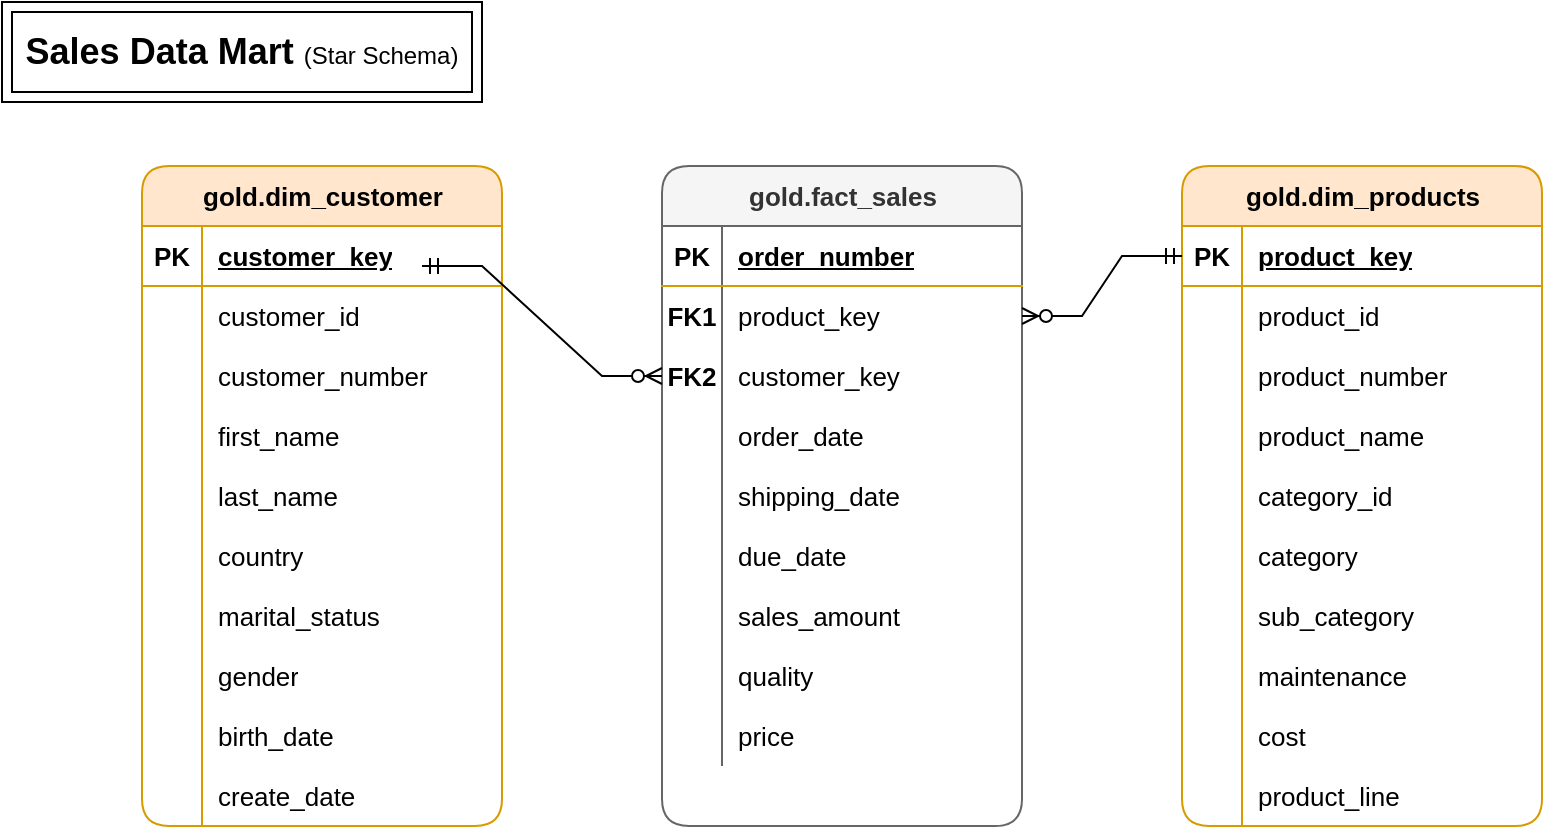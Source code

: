 <mxfile version="28.2.5">
  <diagram name="Page-1" id="PRpMcFF9OOSO5VmihNvh">
    <mxGraphModel dx="1095" dy="521" grid="1" gridSize="10" guides="1" tooltips="1" connect="1" arrows="1" fold="1" page="1" pageScale="1" pageWidth="850" pageHeight="1100" math="0" shadow="0">
      <root>
        <mxCell id="0" />
        <mxCell id="1" parent="0" />
        <mxCell id="oU8qnAggfV0348n2DTJH-1" value="gold.dim_customer" style="shape=table;startSize=30;container=1;collapsible=1;childLayout=tableLayout;fixedRows=1;rowLines=0;fontStyle=1;align=center;resizeLast=1;html=1;rounded=1;fillColor=#ffe6cc;strokeColor=#d79b00;fontSize=13;" vertex="1" parent="1">
          <mxGeometry x="80" y="110" width="180" height="330" as="geometry" />
        </mxCell>
        <mxCell id="oU8qnAggfV0348n2DTJH-2" value="" style="shape=tableRow;horizontal=0;startSize=0;swimlaneHead=0;swimlaneBody=0;fillColor=none;collapsible=0;dropTarget=0;points=[[0,0.5],[1,0.5]];portConstraint=eastwest;top=0;left=0;right=0;bottom=1;strokeColor=#d79b00;fontSize=13;" vertex="1" parent="oU8qnAggfV0348n2DTJH-1">
          <mxGeometry y="30" width="180" height="30" as="geometry" />
        </mxCell>
        <mxCell id="oU8qnAggfV0348n2DTJH-3" value="PK" style="shape=partialRectangle;connectable=0;fillColor=none;top=0;left=0;bottom=0;right=0;fontStyle=1;overflow=hidden;whiteSpace=wrap;html=1;strokeColor=#d79b00;fontSize=13;" vertex="1" parent="oU8qnAggfV0348n2DTJH-2">
          <mxGeometry width="30" height="30" as="geometry">
            <mxRectangle width="30" height="30" as="alternateBounds" />
          </mxGeometry>
        </mxCell>
        <mxCell id="oU8qnAggfV0348n2DTJH-4" value="customer_key" style="shape=partialRectangle;connectable=0;fillColor=none;top=0;left=0;bottom=0;right=0;align=left;spacingLeft=6;fontStyle=5;overflow=hidden;whiteSpace=wrap;html=1;strokeColor=#d79b00;fontSize=13;" vertex="1" parent="oU8qnAggfV0348n2DTJH-2">
          <mxGeometry x="30" width="150" height="30" as="geometry">
            <mxRectangle width="150" height="30" as="alternateBounds" />
          </mxGeometry>
        </mxCell>
        <mxCell id="oU8qnAggfV0348n2DTJH-5" value="" style="shape=tableRow;horizontal=0;startSize=0;swimlaneHead=0;swimlaneBody=0;fillColor=none;collapsible=0;dropTarget=0;points=[[0,0.5],[1,0.5]];portConstraint=eastwest;top=0;left=0;right=0;bottom=0;strokeColor=#d79b00;fontSize=13;" vertex="1" parent="oU8qnAggfV0348n2DTJH-1">
          <mxGeometry y="60" width="180" height="30" as="geometry" />
        </mxCell>
        <mxCell id="oU8qnAggfV0348n2DTJH-6" value="" style="shape=partialRectangle;connectable=0;fillColor=none;top=0;left=0;bottom=0;right=0;editable=1;overflow=hidden;whiteSpace=wrap;html=1;strokeColor=#d79b00;fontSize=13;" vertex="1" parent="oU8qnAggfV0348n2DTJH-5">
          <mxGeometry width="30" height="30" as="geometry">
            <mxRectangle width="30" height="30" as="alternateBounds" />
          </mxGeometry>
        </mxCell>
        <mxCell id="oU8qnAggfV0348n2DTJH-7" value="customer_id" style="shape=partialRectangle;connectable=0;fillColor=none;top=0;left=0;bottom=0;right=0;align=left;spacingLeft=6;overflow=hidden;whiteSpace=wrap;html=1;strokeColor=#d79b00;fontSize=13;" vertex="1" parent="oU8qnAggfV0348n2DTJH-5">
          <mxGeometry x="30" width="150" height="30" as="geometry">
            <mxRectangle width="150" height="30" as="alternateBounds" />
          </mxGeometry>
        </mxCell>
        <mxCell id="oU8qnAggfV0348n2DTJH-8" value="" style="shape=tableRow;horizontal=0;startSize=0;swimlaneHead=0;swimlaneBody=0;fillColor=none;collapsible=0;dropTarget=0;points=[[0,0.5],[1,0.5]];portConstraint=eastwest;top=0;left=0;right=0;bottom=0;strokeColor=#d79b00;fontSize=13;" vertex="1" parent="oU8qnAggfV0348n2DTJH-1">
          <mxGeometry y="90" width="180" height="30" as="geometry" />
        </mxCell>
        <mxCell id="oU8qnAggfV0348n2DTJH-9" value="" style="shape=partialRectangle;connectable=0;fillColor=none;top=0;left=0;bottom=0;right=0;editable=1;overflow=hidden;whiteSpace=wrap;html=1;strokeColor=#d79b00;fontSize=13;" vertex="1" parent="oU8qnAggfV0348n2DTJH-8">
          <mxGeometry width="30" height="30" as="geometry">
            <mxRectangle width="30" height="30" as="alternateBounds" />
          </mxGeometry>
        </mxCell>
        <mxCell id="oU8qnAggfV0348n2DTJH-10" value="customer_number" style="shape=partialRectangle;connectable=0;fillColor=none;top=0;left=0;bottom=0;right=0;align=left;spacingLeft=6;overflow=hidden;whiteSpace=wrap;html=1;strokeColor=#d79b00;fontSize=13;" vertex="1" parent="oU8qnAggfV0348n2DTJH-8">
          <mxGeometry x="30" width="150" height="30" as="geometry">
            <mxRectangle width="150" height="30" as="alternateBounds" />
          </mxGeometry>
        </mxCell>
        <mxCell id="oU8qnAggfV0348n2DTJH-11" value="" style="shape=tableRow;horizontal=0;startSize=0;swimlaneHead=0;swimlaneBody=0;fillColor=none;collapsible=0;dropTarget=0;points=[[0,0.5],[1,0.5]];portConstraint=eastwest;top=0;left=0;right=0;bottom=0;strokeColor=#d79b00;fontSize=13;" vertex="1" parent="oU8qnAggfV0348n2DTJH-1">
          <mxGeometry y="120" width="180" height="30" as="geometry" />
        </mxCell>
        <mxCell id="oU8qnAggfV0348n2DTJH-12" value="" style="shape=partialRectangle;connectable=0;fillColor=none;top=0;left=0;bottom=0;right=0;editable=1;overflow=hidden;whiteSpace=wrap;html=1;strokeColor=#d79b00;fontSize=13;" vertex="1" parent="oU8qnAggfV0348n2DTJH-11">
          <mxGeometry width="30" height="30" as="geometry">
            <mxRectangle width="30" height="30" as="alternateBounds" />
          </mxGeometry>
        </mxCell>
        <mxCell id="oU8qnAggfV0348n2DTJH-13" value="first_name" style="shape=partialRectangle;connectable=0;fillColor=none;top=0;left=0;bottom=0;right=0;align=left;spacingLeft=6;overflow=hidden;whiteSpace=wrap;html=1;strokeColor=#d79b00;fontSize=13;" vertex="1" parent="oU8qnAggfV0348n2DTJH-11">
          <mxGeometry x="30" width="150" height="30" as="geometry">
            <mxRectangle width="150" height="30" as="alternateBounds" />
          </mxGeometry>
        </mxCell>
        <mxCell id="oU8qnAggfV0348n2DTJH-15" value="" style="shape=tableRow;horizontal=0;startSize=0;swimlaneHead=0;swimlaneBody=0;fillColor=none;collapsible=0;dropTarget=0;points=[[0,0.5],[1,0.5]];portConstraint=eastwest;top=0;left=0;right=0;bottom=0;strokeColor=#d79b00;fontSize=13;" vertex="1" parent="oU8qnAggfV0348n2DTJH-1">
          <mxGeometry y="150" width="180" height="30" as="geometry" />
        </mxCell>
        <mxCell id="oU8qnAggfV0348n2DTJH-16" value="" style="shape=partialRectangle;connectable=0;fillColor=none;top=0;left=0;bottom=0;right=0;editable=1;overflow=hidden;whiteSpace=wrap;html=1;strokeColor=#d79b00;fontSize=13;" vertex="1" parent="oU8qnAggfV0348n2DTJH-15">
          <mxGeometry width="30" height="30" as="geometry">
            <mxRectangle width="30" height="30" as="alternateBounds" />
          </mxGeometry>
        </mxCell>
        <mxCell id="oU8qnAggfV0348n2DTJH-17" value="last_name" style="shape=partialRectangle;connectable=0;fillColor=none;top=0;left=0;bottom=0;right=0;align=left;spacingLeft=6;overflow=hidden;whiteSpace=wrap;html=1;strokeColor=#d79b00;fontSize=13;" vertex="1" parent="oU8qnAggfV0348n2DTJH-15">
          <mxGeometry x="30" width="150" height="30" as="geometry">
            <mxRectangle width="150" height="30" as="alternateBounds" />
          </mxGeometry>
        </mxCell>
        <mxCell id="oU8qnAggfV0348n2DTJH-18" value="" style="shape=tableRow;horizontal=0;startSize=0;swimlaneHead=0;swimlaneBody=0;fillColor=none;collapsible=0;dropTarget=0;points=[[0,0.5],[1,0.5]];portConstraint=eastwest;top=0;left=0;right=0;bottom=0;strokeColor=#d79b00;fontSize=13;" vertex="1" parent="oU8qnAggfV0348n2DTJH-1">
          <mxGeometry y="180" width="180" height="30" as="geometry" />
        </mxCell>
        <mxCell id="oU8qnAggfV0348n2DTJH-19" value="" style="shape=partialRectangle;connectable=0;fillColor=none;top=0;left=0;bottom=0;right=0;editable=1;overflow=hidden;whiteSpace=wrap;html=1;strokeColor=#d79b00;fontSize=13;" vertex="1" parent="oU8qnAggfV0348n2DTJH-18">
          <mxGeometry width="30" height="30" as="geometry">
            <mxRectangle width="30" height="30" as="alternateBounds" />
          </mxGeometry>
        </mxCell>
        <mxCell id="oU8qnAggfV0348n2DTJH-20" value="country" style="shape=partialRectangle;connectable=0;fillColor=none;top=0;left=0;bottom=0;right=0;align=left;spacingLeft=6;overflow=hidden;whiteSpace=wrap;html=1;strokeColor=#d79b00;fontSize=13;" vertex="1" parent="oU8qnAggfV0348n2DTJH-18">
          <mxGeometry x="30" width="150" height="30" as="geometry">
            <mxRectangle width="150" height="30" as="alternateBounds" />
          </mxGeometry>
        </mxCell>
        <mxCell id="oU8qnAggfV0348n2DTJH-21" value="" style="shape=tableRow;horizontal=0;startSize=0;swimlaneHead=0;swimlaneBody=0;fillColor=none;collapsible=0;dropTarget=0;points=[[0,0.5],[1,0.5]];portConstraint=eastwest;top=0;left=0;right=0;bottom=0;strokeColor=#d79b00;fontSize=13;" vertex="1" parent="oU8qnAggfV0348n2DTJH-1">
          <mxGeometry y="210" width="180" height="30" as="geometry" />
        </mxCell>
        <mxCell id="oU8qnAggfV0348n2DTJH-22" value="" style="shape=partialRectangle;connectable=0;fillColor=none;top=0;left=0;bottom=0;right=0;editable=1;overflow=hidden;whiteSpace=wrap;html=1;strokeColor=#d79b00;fontSize=13;" vertex="1" parent="oU8qnAggfV0348n2DTJH-21">
          <mxGeometry width="30" height="30" as="geometry">
            <mxRectangle width="30" height="30" as="alternateBounds" />
          </mxGeometry>
        </mxCell>
        <mxCell id="oU8qnAggfV0348n2DTJH-23" value="marital_status" style="shape=partialRectangle;connectable=0;fillColor=none;top=0;left=0;bottom=0;right=0;align=left;spacingLeft=6;overflow=hidden;whiteSpace=wrap;html=1;strokeColor=#d79b00;fontSize=13;" vertex="1" parent="oU8qnAggfV0348n2DTJH-21">
          <mxGeometry x="30" width="150" height="30" as="geometry">
            <mxRectangle width="150" height="30" as="alternateBounds" />
          </mxGeometry>
        </mxCell>
        <mxCell id="oU8qnAggfV0348n2DTJH-27" value="" style="shape=tableRow;horizontal=0;startSize=0;swimlaneHead=0;swimlaneBody=0;fillColor=none;collapsible=0;dropTarget=0;points=[[0,0.5],[1,0.5]];portConstraint=eastwest;top=0;left=0;right=0;bottom=0;strokeColor=#d79b00;fontSize=13;" vertex="1" parent="oU8qnAggfV0348n2DTJH-1">
          <mxGeometry y="240" width="180" height="30" as="geometry" />
        </mxCell>
        <mxCell id="oU8qnAggfV0348n2DTJH-28" value="" style="shape=partialRectangle;connectable=0;fillColor=none;top=0;left=0;bottom=0;right=0;editable=1;overflow=hidden;whiteSpace=wrap;html=1;strokeColor=#d79b00;fontSize=13;" vertex="1" parent="oU8qnAggfV0348n2DTJH-27">
          <mxGeometry width="30" height="30" as="geometry">
            <mxRectangle width="30" height="30" as="alternateBounds" />
          </mxGeometry>
        </mxCell>
        <mxCell id="oU8qnAggfV0348n2DTJH-29" value="gender" style="shape=partialRectangle;connectable=0;fillColor=none;top=0;left=0;bottom=0;right=0;align=left;spacingLeft=6;overflow=hidden;whiteSpace=wrap;html=1;strokeColor=#d79b00;fontSize=13;" vertex="1" parent="oU8qnAggfV0348n2DTJH-27">
          <mxGeometry x="30" width="150" height="30" as="geometry">
            <mxRectangle width="150" height="30" as="alternateBounds" />
          </mxGeometry>
        </mxCell>
        <mxCell id="oU8qnAggfV0348n2DTJH-30" value="" style="shape=tableRow;horizontal=0;startSize=0;swimlaneHead=0;swimlaneBody=0;fillColor=none;collapsible=0;dropTarget=0;points=[[0,0.5],[1,0.5]];portConstraint=eastwest;top=0;left=0;right=0;bottom=0;strokeColor=#d79b00;fontSize=13;" vertex="1" parent="oU8qnAggfV0348n2DTJH-1">
          <mxGeometry y="270" width="180" height="30" as="geometry" />
        </mxCell>
        <mxCell id="oU8qnAggfV0348n2DTJH-31" value="" style="shape=partialRectangle;connectable=0;fillColor=none;top=0;left=0;bottom=0;right=0;editable=1;overflow=hidden;whiteSpace=wrap;html=1;strokeColor=#d79b00;fontSize=13;" vertex="1" parent="oU8qnAggfV0348n2DTJH-30">
          <mxGeometry width="30" height="30" as="geometry">
            <mxRectangle width="30" height="30" as="alternateBounds" />
          </mxGeometry>
        </mxCell>
        <mxCell id="oU8qnAggfV0348n2DTJH-32" value="birth_date" style="shape=partialRectangle;connectable=0;fillColor=none;top=0;left=0;bottom=0;right=0;align=left;spacingLeft=6;overflow=hidden;whiteSpace=wrap;html=1;strokeColor=#d79b00;fontSize=13;" vertex="1" parent="oU8qnAggfV0348n2DTJH-30">
          <mxGeometry x="30" width="150" height="30" as="geometry">
            <mxRectangle width="150" height="30" as="alternateBounds" />
          </mxGeometry>
        </mxCell>
        <mxCell id="oU8qnAggfV0348n2DTJH-33" value="" style="shape=tableRow;horizontal=0;startSize=0;swimlaneHead=0;swimlaneBody=0;fillColor=none;collapsible=0;dropTarget=0;points=[[0,0.5],[1,0.5]];portConstraint=eastwest;top=0;left=0;right=0;bottom=0;strokeColor=#d79b00;fontSize=13;" vertex="1" parent="oU8qnAggfV0348n2DTJH-1">
          <mxGeometry y="300" width="180" height="30" as="geometry" />
        </mxCell>
        <mxCell id="oU8qnAggfV0348n2DTJH-34" value="" style="shape=partialRectangle;connectable=0;fillColor=none;top=0;left=0;bottom=0;right=0;editable=1;overflow=hidden;whiteSpace=wrap;html=1;strokeColor=#d79b00;fontSize=13;" vertex="1" parent="oU8qnAggfV0348n2DTJH-33">
          <mxGeometry width="30" height="30" as="geometry">
            <mxRectangle width="30" height="30" as="alternateBounds" />
          </mxGeometry>
        </mxCell>
        <mxCell id="oU8qnAggfV0348n2DTJH-35" value="create_date" style="shape=partialRectangle;connectable=0;fillColor=none;top=0;left=0;bottom=0;right=0;align=left;spacingLeft=6;overflow=hidden;whiteSpace=wrap;html=1;strokeColor=#d79b00;fontSize=13;" vertex="1" parent="oU8qnAggfV0348n2DTJH-33">
          <mxGeometry x="30" width="150" height="30" as="geometry">
            <mxRectangle width="150" height="30" as="alternateBounds" />
          </mxGeometry>
        </mxCell>
        <mxCell id="oU8qnAggfV0348n2DTJH-36" value="gold.dim_products" style="shape=table;startSize=30;container=1;collapsible=1;childLayout=tableLayout;fixedRows=1;rowLines=0;fontStyle=1;align=center;resizeLast=1;html=1;rounded=1;fillColor=#ffe6cc;strokeColor=#d79b00;fontSize=13;" vertex="1" parent="1">
          <mxGeometry x="600" y="110" width="180" height="330" as="geometry" />
        </mxCell>
        <mxCell id="oU8qnAggfV0348n2DTJH-37" value="" style="shape=tableRow;horizontal=0;startSize=0;swimlaneHead=0;swimlaneBody=0;fillColor=none;collapsible=0;dropTarget=0;points=[[0,0.5],[1,0.5]];portConstraint=eastwest;top=0;left=0;right=0;bottom=1;strokeColor=#d79b00;fontSize=13;" vertex="1" parent="oU8qnAggfV0348n2DTJH-36">
          <mxGeometry y="30" width="180" height="30" as="geometry" />
        </mxCell>
        <mxCell id="oU8qnAggfV0348n2DTJH-38" value="PK" style="shape=partialRectangle;connectable=0;fillColor=none;top=0;left=0;bottom=0;right=0;fontStyle=1;overflow=hidden;whiteSpace=wrap;html=1;strokeColor=#d79b00;fontSize=13;" vertex="1" parent="oU8qnAggfV0348n2DTJH-37">
          <mxGeometry width="30" height="30" as="geometry">
            <mxRectangle width="30" height="30" as="alternateBounds" />
          </mxGeometry>
        </mxCell>
        <mxCell id="oU8qnAggfV0348n2DTJH-39" value="product_key" style="shape=partialRectangle;connectable=0;fillColor=none;top=0;left=0;bottom=0;right=0;align=left;spacingLeft=6;fontStyle=5;overflow=hidden;whiteSpace=wrap;html=1;strokeColor=#d79b00;fontSize=13;" vertex="1" parent="oU8qnAggfV0348n2DTJH-37">
          <mxGeometry x="30" width="150" height="30" as="geometry">
            <mxRectangle width="150" height="30" as="alternateBounds" />
          </mxGeometry>
        </mxCell>
        <mxCell id="oU8qnAggfV0348n2DTJH-40" value="" style="shape=tableRow;horizontal=0;startSize=0;swimlaneHead=0;swimlaneBody=0;fillColor=none;collapsible=0;dropTarget=0;points=[[0,0.5],[1,0.5]];portConstraint=eastwest;top=0;left=0;right=0;bottom=0;strokeColor=#d79b00;fontSize=13;" vertex="1" parent="oU8qnAggfV0348n2DTJH-36">
          <mxGeometry y="60" width="180" height="30" as="geometry" />
        </mxCell>
        <mxCell id="oU8qnAggfV0348n2DTJH-41" value="" style="shape=partialRectangle;connectable=0;fillColor=none;top=0;left=0;bottom=0;right=0;editable=1;overflow=hidden;whiteSpace=wrap;html=1;strokeColor=#d79b00;fontSize=13;" vertex="1" parent="oU8qnAggfV0348n2DTJH-40">
          <mxGeometry width="30" height="30" as="geometry">
            <mxRectangle width="30" height="30" as="alternateBounds" />
          </mxGeometry>
        </mxCell>
        <mxCell id="oU8qnAggfV0348n2DTJH-42" value="product_id" style="shape=partialRectangle;connectable=0;fillColor=none;top=0;left=0;bottom=0;right=0;align=left;spacingLeft=6;overflow=hidden;whiteSpace=wrap;html=1;strokeColor=#d79b00;fontSize=13;" vertex="1" parent="oU8qnAggfV0348n2DTJH-40">
          <mxGeometry x="30" width="150" height="30" as="geometry">
            <mxRectangle width="150" height="30" as="alternateBounds" />
          </mxGeometry>
        </mxCell>
        <mxCell id="oU8qnAggfV0348n2DTJH-43" value="" style="shape=tableRow;horizontal=0;startSize=0;swimlaneHead=0;swimlaneBody=0;fillColor=none;collapsible=0;dropTarget=0;points=[[0,0.5],[1,0.5]];portConstraint=eastwest;top=0;left=0;right=0;bottom=0;strokeColor=#d79b00;fontSize=13;" vertex="1" parent="oU8qnAggfV0348n2DTJH-36">
          <mxGeometry y="90" width="180" height="30" as="geometry" />
        </mxCell>
        <mxCell id="oU8qnAggfV0348n2DTJH-44" value="" style="shape=partialRectangle;connectable=0;fillColor=none;top=0;left=0;bottom=0;right=0;editable=1;overflow=hidden;whiteSpace=wrap;html=1;strokeColor=#d79b00;fontSize=13;" vertex="1" parent="oU8qnAggfV0348n2DTJH-43">
          <mxGeometry width="30" height="30" as="geometry">
            <mxRectangle width="30" height="30" as="alternateBounds" />
          </mxGeometry>
        </mxCell>
        <mxCell id="oU8qnAggfV0348n2DTJH-45" value="product_number" style="shape=partialRectangle;connectable=0;fillColor=none;top=0;left=0;bottom=0;right=0;align=left;spacingLeft=6;overflow=hidden;whiteSpace=wrap;html=1;strokeColor=#d79b00;fontSize=13;" vertex="1" parent="oU8qnAggfV0348n2DTJH-43">
          <mxGeometry x="30" width="150" height="30" as="geometry">
            <mxRectangle width="150" height="30" as="alternateBounds" />
          </mxGeometry>
        </mxCell>
        <mxCell id="oU8qnAggfV0348n2DTJH-46" value="" style="shape=tableRow;horizontal=0;startSize=0;swimlaneHead=0;swimlaneBody=0;fillColor=none;collapsible=0;dropTarget=0;points=[[0,0.5],[1,0.5]];portConstraint=eastwest;top=0;left=0;right=0;bottom=0;strokeColor=#d79b00;fontSize=13;" vertex="1" parent="oU8qnAggfV0348n2DTJH-36">
          <mxGeometry y="120" width="180" height="30" as="geometry" />
        </mxCell>
        <mxCell id="oU8qnAggfV0348n2DTJH-47" value="" style="shape=partialRectangle;connectable=0;fillColor=none;top=0;left=0;bottom=0;right=0;editable=1;overflow=hidden;whiteSpace=wrap;html=1;strokeColor=#d79b00;fontSize=13;" vertex="1" parent="oU8qnAggfV0348n2DTJH-46">
          <mxGeometry width="30" height="30" as="geometry">
            <mxRectangle width="30" height="30" as="alternateBounds" />
          </mxGeometry>
        </mxCell>
        <mxCell id="oU8qnAggfV0348n2DTJH-48" value="product_name" style="shape=partialRectangle;connectable=0;fillColor=none;top=0;left=0;bottom=0;right=0;align=left;spacingLeft=6;overflow=hidden;whiteSpace=wrap;html=1;strokeColor=#d79b00;fontSize=13;" vertex="1" parent="oU8qnAggfV0348n2DTJH-46">
          <mxGeometry x="30" width="150" height="30" as="geometry">
            <mxRectangle width="150" height="30" as="alternateBounds" />
          </mxGeometry>
        </mxCell>
        <mxCell id="oU8qnAggfV0348n2DTJH-49" value="" style="shape=tableRow;horizontal=0;startSize=0;swimlaneHead=0;swimlaneBody=0;fillColor=none;collapsible=0;dropTarget=0;points=[[0,0.5],[1,0.5]];portConstraint=eastwest;top=0;left=0;right=0;bottom=0;strokeColor=#d79b00;fontSize=13;" vertex="1" parent="oU8qnAggfV0348n2DTJH-36">
          <mxGeometry y="150" width="180" height="30" as="geometry" />
        </mxCell>
        <mxCell id="oU8qnAggfV0348n2DTJH-50" value="" style="shape=partialRectangle;connectable=0;fillColor=none;top=0;left=0;bottom=0;right=0;editable=1;overflow=hidden;whiteSpace=wrap;html=1;strokeColor=#d79b00;fontSize=13;" vertex="1" parent="oU8qnAggfV0348n2DTJH-49">
          <mxGeometry width="30" height="30" as="geometry">
            <mxRectangle width="30" height="30" as="alternateBounds" />
          </mxGeometry>
        </mxCell>
        <mxCell id="oU8qnAggfV0348n2DTJH-51" value="category_id" style="shape=partialRectangle;connectable=0;fillColor=none;top=0;left=0;bottom=0;right=0;align=left;spacingLeft=6;overflow=hidden;whiteSpace=wrap;html=1;strokeColor=#d79b00;fontSize=13;" vertex="1" parent="oU8qnAggfV0348n2DTJH-49">
          <mxGeometry x="30" width="150" height="30" as="geometry">
            <mxRectangle width="150" height="30" as="alternateBounds" />
          </mxGeometry>
        </mxCell>
        <mxCell id="oU8qnAggfV0348n2DTJH-52" value="" style="shape=tableRow;horizontal=0;startSize=0;swimlaneHead=0;swimlaneBody=0;fillColor=none;collapsible=0;dropTarget=0;points=[[0,0.5],[1,0.5]];portConstraint=eastwest;top=0;left=0;right=0;bottom=0;strokeColor=#d79b00;fontSize=13;" vertex="1" parent="oU8qnAggfV0348n2DTJH-36">
          <mxGeometry y="180" width="180" height="30" as="geometry" />
        </mxCell>
        <mxCell id="oU8qnAggfV0348n2DTJH-53" value="" style="shape=partialRectangle;connectable=0;fillColor=none;top=0;left=0;bottom=0;right=0;editable=1;overflow=hidden;whiteSpace=wrap;html=1;strokeColor=#d79b00;fontSize=13;" vertex="1" parent="oU8qnAggfV0348n2DTJH-52">
          <mxGeometry width="30" height="30" as="geometry">
            <mxRectangle width="30" height="30" as="alternateBounds" />
          </mxGeometry>
        </mxCell>
        <mxCell id="oU8qnAggfV0348n2DTJH-54" value="category" style="shape=partialRectangle;connectable=0;fillColor=none;top=0;left=0;bottom=0;right=0;align=left;spacingLeft=6;overflow=hidden;whiteSpace=wrap;html=1;strokeColor=#d79b00;fontSize=13;" vertex="1" parent="oU8qnAggfV0348n2DTJH-52">
          <mxGeometry x="30" width="150" height="30" as="geometry">
            <mxRectangle width="150" height="30" as="alternateBounds" />
          </mxGeometry>
        </mxCell>
        <mxCell id="oU8qnAggfV0348n2DTJH-55" value="" style="shape=tableRow;horizontal=0;startSize=0;swimlaneHead=0;swimlaneBody=0;fillColor=none;collapsible=0;dropTarget=0;points=[[0,0.5],[1,0.5]];portConstraint=eastwest;top=0;left=0;right=0;bottom=0;strokeColor=#d79b00;fontSize=13;" vertex="1" parent="oU8qnAggfV0348n2DTJH-36">
          <mxGeometry y="210" width="180" height="30" as="geometry" />
        </mxCell>
        <mxCell id="oU8qnAggfV0348n2DTJH-56" value="" style="shape=partialRectangle;connectable=0;fillColor=none;top=0;left=0;bottom=0;right=0;editable=1;overflow=hidden;whiteSpace=wrap;html=1;strokeColor=#d79b00;fontSize=13;" vertex="1" parent="oU8qnAggfV0348n2DTJH-55">
          <mxGeometry width="30" height="30" as="geometry">
            <mxRectangle width="30" height="30" as="alternateBounds" />
          </mxGeometry>
        </mxCell>
        <mxCell id="oU8qnAggfV0348n2DTJH-57" value="sub_category" style="shape=partialRectangle;connectable=0;fillColor=none;top=0;left=0;bottom=0;right=0;align=left;spacingLeft=6;overflow=hidden;whiteSpace=wrap;html=1;strokeColor=#d79b00;fontSize=13;" vertex="1" parent="oU8qnAggfV0348n2DTJH-55">
          <mxGeometry x="30" width="150" height="30" as="geometry">
            <mxRectangle width="150" height="30" as="alternateBounds" />
          </mxGeometry>
        </mxCell>
        <mxCell id="oU8qnAggfV0348n2DTJH-58" value="" style="shape=tableRow;horizontal=0;startSize=0;swimlaneHead=0;swimlaneBody=0;fillColor=none;collapsible=0;dropTarget=0;points=[[0,0.5],[1,0.5]];portConstraint=eastwest;top=0;left=0;right=0;bottom=0;strokeColor=#d79b00;fontSize=13;" vertex="1" parent="oU8qnAggfV0348n2DTJH-36">
          <mxGeometry y="240" width="180" height="30" as="geometry" />
        </mxCell>
        <mxCell id="oU8qnAggfV0348n2DTJH-59" value="" style="shape=partialRectangle;connectable=0;fillColor=none;top=0;left=0;bottom=0;right=0;editable=1;overflow=hidden;whiteSpace=wrap;html=1;strokeColor=#d79b00;fontSize=13;" vertex="1" parent="oU8qnAggfV0348n2DTJH-58">
          <mxGeometry width="30" height="30" as="geometry">
            <mxRectangle width="30" height="30" as="alternateBounds" />
          </mxGeometry>
        </mxCell>
        <mxCell id="oU8qnAggfV0348n2DTJH-60" value="maintenance" style="shape=partialRectangle;connectable=0;fillColor=none;top=0;left=0;bottom=0;right=0;align=left;spacingLeft=6;overflow=hidden;whiteSpace=wrap;html=1;strokeColor=#d79b00;fontSize=13;" vertex="1" parent="oU8qnAggfV0348n2DTJH-58">
          <mxGeometry x="30" width="150" height="30" as="geometry">
            <mxRectangle width="150" height="30" as="alternateBounds" />
          </mxGeometry>
        </mxCell>
        <mxCell id="oU8qnAggfV0348n2DTJH-61" value="" style="shape=tableRow;horizontal=0;startSize=0;swimlaneHead=0;swimlaneBody=0;fillColor=none;collapsible=0;dropTarget=0;points=[[0,0.5],[1,0.5]];portConstraint=eastwest;top=0;left=0;right=0;bottom=0;strokeColor=#d79b00;fontSize=13;" vertex="1" parent="oU8qnAggfV0348n2DTJH-36">
          <mxGeometry y="270" width="180" height="30" as="geometry" />
        </mxCell>
        <mxCell id="oU8qnAggfV0348n2DTJH-62" value="" style="shape=partialRectangle;connectable=0;fillColor=none;top=0;left=0;bottom=0;right=0;editable=1;overflow=hidden;whiteSpace=wrap;html=1;strokeColor=#d79b00;fontSize=13;" vertex="1" parent="oU8qnAggfV0348n2DTJH-61">
          <mxGeometry width="30" height="30" as="geometry">
            <mxRectangle width="30" height="30" as="alternateBounds" />
          </mxGeometry>
        </mxCell>
        <mxCell id="oU8qnAggfV0348n2DTJH-63" value="cost" style="shape=partialRectangle;connectable=0;fillColor=none;top=0;left=0;bottom=0;right=0;align=left;spacingLeft=6;overflow=hidden;whiteSpace=wrap;html=1;strokeColor=#d79b00;fontSize=13;" vertex="1" parent="oU8qnAggfV0348n2DTJH-61">
          <mxGeometry x="30" width="150" height="30" as="geometry">
            <mxRectangle width="150" height="30" as="alternateBounds" />
          </mxGeometry>
        </mxCell>
        <mxCell id="oU8qnAggfV0348n2DTJH-64" value="" style="shape=tableRow;horizontal=0;startSize=0;swimlaneHead=0;swimlaneBody=0;fillColor=none;collapsible=0;dropTarget=0;points=[[0,0.5],[1,0.5]];portConstraint=eastwest;top=0;left=0;right=0;bottom=0;strokeColor=#d79b00;fontSize=13;" vertex="1" parent="oU8qnAggfV0348n2DTJH-36">
          <mxGeometry y="300" width="180" height="30" as="geometry" />
        </mxCell>
        <mxCell id="oU8qnAggfV0348n2DTJH-65" value="" style="shape=partialRectangle;connectable=0;fillColor=none;top=0;left=0;bottom=0;right=0;editable=1;overflow=hidden;whiteSpace=wrap;html=1;strokeColor=#d79b00;fontSize=13;" vertex="1" parent="oU8qnAggfV0348n2DTJH-64">
          <mxGeometry width="30" height="30" as="geometry">
            <mxRectangle width="30" height="30" as="alternateBounds" />
          </mxGeometry>
        </mxCell>
        <mxCell id="oU8qnAggfV0348n2DTJH-66" value="product_line" style="shape=partialRectangle;connectable=0;fillColor=none;top=0;left=0;bottom=0;right=0;align=left;spacingLeft=6;overflow=hidden;whiteSpace=wrap;html=1;strokeColor=#d79b00;fontSize=13;" vertex="1" parent="oU8qnAggfV0348n2DTJH-64">
          <mxGeometry x="30" width="150" height="30" as="geometry">
            <mxRectangle width="150" height="30" as="alternateBounds" />
          </mxGeometry>
        </mxCell>
        <mxCell id="oU8qnAggfV0348n2DTJH-67" value="gold.fact_sales" style="shape=table;startSize=30;container=1;collapsible=1;childLayout=tableLayout;fixedRows=1;rowLines=0;fontStyle=1;align=center;resizeLast=1;html=1;rounded=1;fillColor=#f5f5f5;strokeColor=#666666;fontSize=13;fontColor=#333333;" vertex="1" parent="1">
          <mxGeometry x="340" y="110" width="180" height="330" as="geometry" />
        </mxCell>
        <mxCell id="oU8qnAggfV0348n2DTJH-68" value="" style="shape=tableRow;horizontal=0;startSize=0;swimlaneHead=0;swimlaneBody=0;fillColor=none;collapsible=0;dropTarget=0;points=[[0,0.5],[1,0.5]];portConstraint=eastwest;top=0;left=0;right=0;bottom=1;strokeColor=#d79b00;fontSize=13;" vertex="1" parent="oU8qnAggfV0348n2DTJH-67">
          <mxGeometry y="30" width="180" height="30" as="geometry" />
        </mxCell>
        <mxCell id="oU8qnAggfV0348n2DTJH-69" value="PK" style="shape=partialRectangle;connectable=0;fillColor=none;top=0;left=0;bottom=0;right=0;fontStyle=1;overflow=hidden;whiteSpace=wrap;html=1;strokeColor=#d79b00;fontSize=13;" vertex="1" parent="oU8qnAggfV0348n2DTJH-68">
          <mxGeometry width="30" height="30" as="geometry">
            <mxRectangle width="30" height="30" as="alternateBounds" />
          </mxGeometry>
        </mxCell>
        <mxCell id="oU8qnAggfV0348n2DTJH-70" value="order_number" style="shape=partialRectangle;connectable=0;fillColor=none;top=0;left=0;bottom=0;right=0;align=left;spacingLeft=6;fontStyle=5;overflow=hidden;whiteSpace=wrap;html=1;strokeColor=#d79b00;fontSize=13;" vertex="1" parent="oU8qnAggfV0348n2DTJH-68">
          <mxGeometry x="30" width="150" height="30" as="geometry">
            <mxRectangle width="150" height="30" as="alternateBounds" />
          </mxGeometry>
        </mxCell>
        <mxCell id="oU8qnAggfV0348n2DTJH-71" value="" style="shape=tableRow;horizontal=0;startSize=0;swimlaneHead=0;swimlaneBody=0;fillColor=none;collapsible=0;dropTarget=0;points=[[0,0.5],[1,0.5]];portConstraint=eastwest;top=0;left=0;right=0;bottom=0;strokeColor=#d79b00;fontSize=13;" vertex="1" parent="oU8qnAggfV0348n2DTJH-67">
          <mxGeometry y="60" width="180" height="30" as="geometry" />
        </mxCell>
        <mxCell id="oU8qnAggfV0348n2DTJH-72" value="&lt;b&gt;FK1&lt;/b&gt;" style="shape=partialRectangle;connectable=0;fillColor=none;top=0;left=0;bottom=0;right=0;editable=1;overflow=hidden;whiteSpace=wrap;html=1;strokeColor=#d79b00;fontSize=13;" vertex="1" parent="oU8qnAggfV0348n2DTJH-71">
          <mxGeometry width="30" height="30" as="geometry">
            <mxRectangle width="30" height="30" as="alternateBounds" />
          </mxGeometry>
        </mxCell>
        <mxCell id="oU8qnAggfV0348n2DTJH-73" value="product_key" style="shape=partialRectangle;connectable=0;fillColor=none;top=0;left=0;bottom=0;right=0;align=left;spacingLeft=6;overflow=hidden;whiteSpace=wrap;html=1;strokeColor=#d79b00;fontSize=13;" vertex="1" parent="oU8qnAggfV0348n2DTJH-71">
          <mxGeometry x="30" width="150" height="30" as="geometry">
            <mxRectangle width="150" height="30" as="alternateBounds" />
          </mxGeometry>
        </mxCell>
        <mxCell id="oU8qnAggfV0348n2DTJH-74" value="" style="shape=tableRow;horizontal=0;startSize=0;swimlaneHead=0;swimlaneBody=0;fillColor=none;collapsible=0;dropTarget=0;points=[[0,0.5],[1,0.5]];portConstraint=eastwest;top=0;left=0;right=0;bottom=0;strokeColor=#d79b00;fontSize=13;" vertex="1" parent="oU8qnAggfV0348n2DTJH-67">
          <mxGeometry y="90" width="180" height="30" as="geometry" />
        </mxCell>
        <mxCell id="oU8qnAggfV0348n2DTJH-75" value="&lt;b&gt;FK2&lt;/b&gt;" style="shape=partialRectangle;connectable=0;fillColor=none;top=0;left=0;bottom=0;right=0;editable=1;overflow=hidden;whiteSpace=wrap;html=1;strokeColor=#d79b00;fontSize=13;" vertex="1" parent="oU8qnAggfV0348n2DTJH-74">
          <mxGeometry width="30" height="30" as="geometry">
            <mxRectangle width="30" height="30" as="alternateBounds" />
          </mxGeometry>
        </mxCell>
        <mxCell id="oU8qnAggfV0348n2DTJH-76" value="customer_key" style="shape=partialRectangle;connectable=0;fillColor=none;top=0;left=0;bottom=0;right=0;align=left;spacingLeft=6;overflow=hidden;whiteSpace=wrap;html=1;strokeColor=#d79b00;fontSize=13;" vertex="1" parent="oU8qnAggfV0348n2DTJH-74">
          <mxGeometry x="30" width="150" height="30" as="geometry">
            <mxRectangle width="150" height="30" as="alternateBounds" />
          </mxGeometry>
        </mxCell>
        <mxCell id="oU8qnAggfV0348n2DTJH-77" value="" style="shape=tableRow;horizontal=0;startSize=0;swimlaneHead=0;swimlaneBody=0;fillColor=none;collapsible=0;dropTarget=0;points=[[0,0.5],[1,0.5]];portConstraint=eastwest;top=0;left=0;right=0;bottom=0;strokeColor=#d79b00;fontSize=13;" vertex="1" parent="oU8qnAggfV0348n2DTJH-67">
          <mxGeometry y="120" width="180" height="30" as="geometry" />
        </mxCell>
        <mxCell id="oU8qnAggfV0348n2DTJH-78" value="" style="shape=partialRectangle;connectable=0;fillColor=none;top=0;left=0;bottom=0;right=0;editable=1;overflow=hidden;whiteSpace=wrap;html=1;strokeColor=#d79b00;fontSize=13;" vertex="1" parent="oU8qnAggfV0348n2DTJH-77">
          <mxGeometry width="30" height="30" as="geometry">
            <mxRectangle width="30" height="30" as="alternateBounds" />
          </mxGeometry>
        </mxCell>
        <mxCell id="oU8qnAggfV0348n2DTJH-79" value="order_date" style="shape=partialRectangle;connectable=0;fillColor=none;top=0;left=0;bottom=0;right=0;align=left;spacingLeft=6;overflow=hidden;whiteSpace=wrap;html=1;strokeColor=#d79b00;fontSize=13;" vertex="1" parent="oU8qnAggfV0348n2DTJH-77">
          <mxGeometry x="30" width="150" height="30" as="geometry">
            <mxRectangle width="150" height="30" as="alternateBounds" />
          </mxGeometry>
        </mxCell>
        <mxCell id="oU8qnAggfV0348n2DTJH-80" value="" style="shape=tableRow;horizontal=0;startSize=0;swimlaneHead=0;swimlaneBody=0;fillColor=none;collapsible=0;dropTarget=0;points=[[0,0.5],[1,0.5]];portConstraint=eastwest;top=0;left=0;right=0;bottom=0;strokeColor=#d79b00;fontSize=13;" vertex="1" parent="oU8qnAggfV0348n2DTJH-67">
          <mxGeometry y="150" width="180" height="30" as="geometry" />
        </mxCell>
        <mxCell id="oU8qnAggfV0348n2DTJH-81" value="" style="shape=partialRectangle;connectable=0;fillColor=none;top=0;left=0;bottom=0;right=0;editable=1;overflow=hidden;whiteSpace=wrap;html=1;strokeColor=#d79b00;fontSize=13;" vertex="1" parent="oU8qnAggfV0348n2DTJH-80">
          <mxGeometry width="30" height="30" as="geometry">
            <mxRectangle width="30" height="30" as="alternateBounds" />
          </mxGeometry>
        </mxCell>
        <mxCell id="oU8qnAggfV0348n2DTJH-82" value="shipping_date" style="shape=partialRectangle;connectable=0;fillColor=none;top=0;left=0;bottom=0;right=0;align=left;spacingLeft=6;overflow=hidden;whiteSpace=wrap;html=1;strokeColor=#d79b00;fontSize=13;" vertex="1" parent="oU8qnAggfV0348n2DTJH-80">
          <mxGeometry x="30" width="150" height="30" as="geometry">
            <mxRectangle width="150" height="30" as="alternateBounds" />
          </mxGeometry>
        </mxCell>
        <mxCell id="oU8qnAggfV0348n2DTJH-83" value="" style="shape=tableRow;horizontal=0;startSize=0;swimlaneHead=0;swimlaneBody=0;fillColor=none;collapsible=0;dropTarget=0;points=[[0,0.5],[1,0.5]];portConstraint=eastwest;top=0;left=0;right=0;bottom=0;strokeColor=#d79b00;fontSize=13;" vertex="1" parent="oU8qnAggfV0348n2DTJH-67">
          <mxGeometry y="180" width="180" height="30" as="geometry" />
        </mxCell>
        <mxCell id="oU8qnAggfV0348n2DTJH-84" value="" style="shape=partialRectangle;connectable=0;fillColor=none;top=0;left=0;bottom=0;right=0;editable=1;overflow=hidden;whiteSpace=wrap;html=1;strokeColor=#d79b00;fontSize=13;" vertex="1" parent="oU8qnAggfV0348n2DTJH-83">
          <mxGeometry width="30" height="30" as="geometry">
            <mxRectangle width="30" height="30" as="alternateBounds" />
          </mxGeometry>
        </mxCell>
        <mxCell id="oU8qnAggfV0348n2DTJH-85" value="due_date" style="shape=partialRectangle;connectable=0;fillColor=none;top=0;left=0;bottom=0;right=0;align=left;spacingLeft=6;overflow=hidden;whiteSpace=wrap;html=1;strokeColor=#d79b00;fontSize=13;" vertex="1" parent="oU8qnAggfV0348n2DTJH-83">
          <mxGeometry x="30" width="150" height="30" as="geometry">
            <mxRectangle width="150" height="30" as="alternateBounds" />
          </mxGeometry>
        </mxCell>
        <mxCell id="oU8qnAggfV0348n2DTJH-86" value="" style="shape=tableRow;horizontal=0;startSize=0;swimlaneHead=0;swimlaneBody=0;fillColor=none;collapsible=0;dropTarget=0;points=[[0,0.5],[1,0.5]];portConstraint=eastwest;top=0;left=0;right=0;bottom=0;strokeColor=#d79b00;fontSize=13;" vertex="1" parent="oU8qnAggfV0348n2DTJH-67">
          <mxGeometry y="210" width="180" height="30" as="geometry" />
        </mxCell>
        <mxCell id="oU8qnAggfV0348n2DTJH-87" value="" style="shape=partialRectangle;connectable=0;fillColor=none;top=0;left=0;bottom=0;right=0;editable=1;overflow=hidden;whiteSpace=wrap;html=1;strokeColor=#d79b00;fontSize=13;" vertex="1" parent="oU8qnAggfV0348n2DTJH-86">
          <mxGeometry width="30" height="30" as="geometry">
            <mxRectangle width="30" height="30" as="alternateBounds" />
          </mxGeometry>
        </mxCell>
        <mxCell id="oU8qnAggfV0348n2DTJH-88" value="sales_amount" style="shape=partialRectangle;connectable=0;fillColor=none;top=0;left=0;bottom=0;right=0;align=left;spacingLeft=6;overflow=hidden;whiteSpace=wrap;html=1;strokeColor=#d79b00;fontSize=13;" vertex="1" parent="oU8qnAggfV0348n2DTJH-86">
          <mxGeometry x="30" width="150" height="30" as="geometry">
            <mxRectangle width="150" height="30" as="alternateBounds" />
          </mxGeometry>
        </mxCell>
        <mxCell id="oU8qnAggfV0348n2DTJH-89" value="" style="shape=tableRow;horizontal=0;startSize=0;swimlaneHead=0;swimlaneBody=0;fillColor=none;collapsible=0;dropTarget=0;points=[[0,0.5],[1,0.5]];portConstraint=eastwest;top=0;left=0;right=0;bottom=0;strokeColor=#d79b00;fontSize=13;" vertex="1" parent="oU8qnAggfV0348n2DTJH-67">
          <mxGeometry y="240" width="180" height="30" as="geometry" />
        </mxCell>
        <mxCell id="oU8qnAggfV0348n2DTJH-90" value="" style="shape=partialRectangle;connectable=0;fillColor=none;top=0;left=0;bottom=0;right=0;editable=1;overflow=hidden;whiteSpace=wrap;html=1;strokeColor=#d79b00;fontSize=13;" vertex="1" parent="oU8qnAggfV0348n2DTJH-89">
          <mxGeometry width="30" height="30" as="geometry">
            <mxRectangle width="30" height="30" as="alternateBounds" />
          </mxGeometry>
        </mxCell>
        <mxCell id="oU8qnAggfV0348n2DTJH-91" value="quality" style="shape=partialRectangle;connectable=0;fillColor=none;top=0;left=0;bottom=0;right=0;align=left;spacingLeft=6;overflow=hidden;whiteSpace=wrap;html=1;strokeColor=#d79b00;fontSize=13;" vertex="1" parent="oU8qnAggfV0348n2DTJH-89">
          <mxGeometry x="30" width="150" height="30" as="geometry">
            <mxRectangle width="150" height="30" as="alternateBounds" />
          </mxGeometry>
        </mxCell>
        <mxCell id="oU8qnAggfV0348n2DTJH-92" value="" style="shape=tableRow;horizontal=0;startSize=0;swimlaneHead=0;swimlaneBody=0;fillColor=none;collapsible=0;dropTarget=0;points=[[0,0.5],[1,0.5]];portConstraint=eastwest;top=0;left=0;right=0;bottom=0;strokeColor=#d79b00;fontSize=13;" vertex="1" parent="oU8qnAggfV0348n2DTJH-67">
          <mxGeometry y="270" width="180" height="30" as="geometry" />
        </mxCell>
        <mxCell id="oU8qnAggfV0348n2DTJH-93" value="" style="shape=partialRectangle;connectable=0;fillColor=none;top=0;left=0;bottom=0;right=0;editable=1;overflow=hidden;whiteSpace=wrap;html=1;strokeColor=#d79b00;fontSize=13;" vertex="1" parent="oU8qnAggfV0348n2DTJH-92">
          <mxGeometry width="30" height="30" as="geometry">
            <mxRectangle width="30" height="30" as="alternateBounds" />
          </mxGeometry>
        </mxCell>
        <mxCell id="oU8qnAggfV0348n2DTJH-94" value="price" style="shape=partialRectangle;connectable=0;fillColor=none;top=0;left=0;bottom=0;right=0;align=left;spacingLeft=6;overflow=hidden;whiteSpace=wrap;html=1;strokeColor=#d79b00;fontSize=13;" vertex="1" parent="oU8qnAggfV0348n2DTJH-92">
          <mxGeometry x="30" width="150" height="30" as="geometry">
            <mxRectangle width="150" height="30" as="alternateBounds" />
          </mxGeometry>
        </mxCell>
        <mxCell id="oU8qnAggfV0348n2DTJH-99" value="" style="edgeStyle=entityRelationEdgeStyle;fontSize=12;html=1;endArrow=ERzeroToMany;startArrow=ERmandOne;rounded=0;entryX=0;entryY=0.5;entryDx=0;entryDy=0;" edge="1" parent="1" target="oU8qnAggfV0348n2DTJH-74">
          <mxGeometry width="100" height="100" relative="1" as="geometry">
            <mxPoint x="220" y="160" as="sourcePoint" />
            <mxPoint x="320" y="60" as="targetPoint" />
            <Array as="points">
              <mxPoint x="340" y="210" />
            </Array>
          </mxGeometry>
        </mxCell>
        <mxCell id="oU8qnAggfV0348n2DTJH-100" value="" style="edgeStyle=entityRelationEdgeStyle;fontSize=12;html=1;endArrow=ERzeroToMany;startArrow=ERmandOne;rounded=0;exitX=0;exitY=0.5;exitDx=0;exitDy=0;" edge="1" parent="1" source="oU8qnAggfV0348n2DTJH-37" target="oU8qnAggfV0348n2DTJH-71">
          <mxGeometry width="100" height="100" relative="1" as="geometry">
            <mxPoint x="480" y="210" as="sourcePoint" />
            <mxPoint x="580" y="110" as="targetPoint" />
          </mxGeometry>
        </mxCell>
        <mxCell id="oU8qnAggfV0348n2DTJH-101" value="&lt;b&gt;&lt;font style=&quot;font-size: 18px;&quot;&gt;&lt;font style=&quot;&quot;&gt;Sales Data Mart&lt;/font&gt; &lt;/font&gt;&lt;/b&gt;(Star Schema)" style="shape=ext;margin=3;double=1;whiteSpace=wrap;html=1;align=center;" vertex="1" parent="1">
          <mxGeometry x="10" y="28" width="240" height="50" as="geometry" />
        </mxCell>
      </root>
    </mxGraphModel>
  </diagram>
</mxfile>
